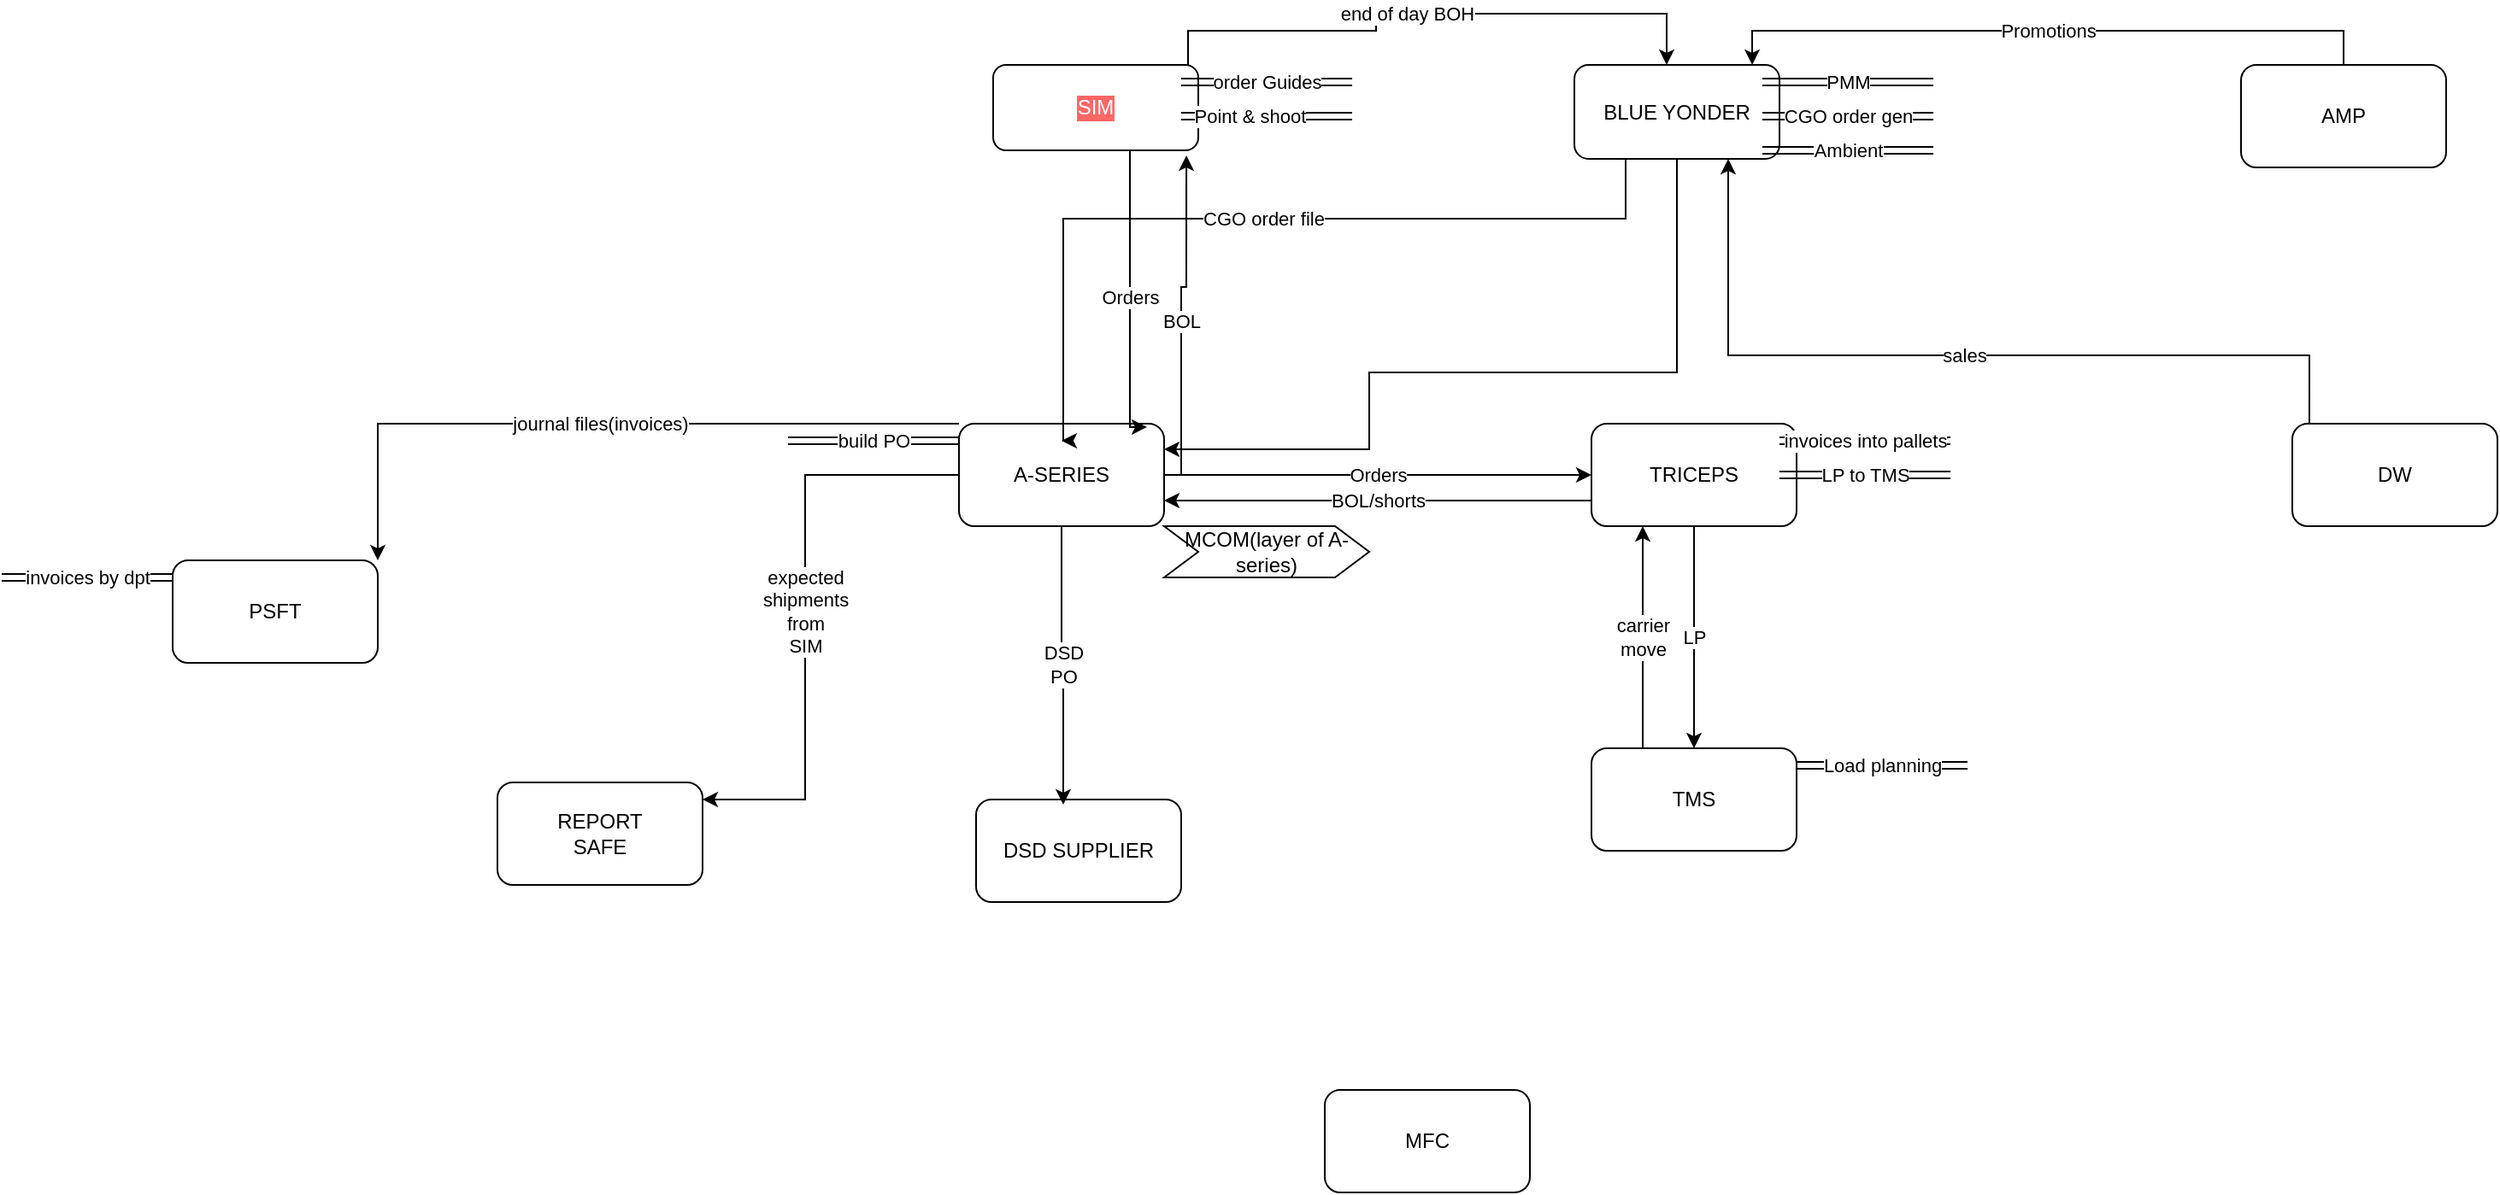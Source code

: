 <mxfile version="22.1.11" type="github">
  <diagram id="C5RBs43oDa-KdzZeNtuy" name="Page-1">
    <mxGraphModel dx="2251" dy="755" grid="1" gridSize="10" guides="1" tooltips="1" connect="1" arrows="1" fold="1" page="1" pageScale="1" pageWidth="827" pageHeight="1169" math="0" shadow="0">
      <root>
        <mxCell id="WIyWlLk6GJQsqaUBKTNV-0" />
        <mxCell id="WIyWlLk6GJQsqaUBKTNV-1" parent="WIyWlLk6GJQsqaUBKTNV-0" />
        <mxCell id="YXk10PL0izrGJNG5iwNp-13" value="end of day BOH" style="edgeStyle=orthogonalEdgeStyle;rounded=0;orthogonalLoop=1;jettySize=auto;html=1;" edge="1" parent="WIyWlLk6GJQsqaUBKTNV-1">
          <mxGeometry relative="1" as="geometry">
            <mxPoint x="274" y="95" as="sourcePoint" />
            <mxPoint x="554" y="70" as="targetPoint" />
            <Array as="points">
              <mxPoint x="274" y="50" />
              <mxPoint x="384" y="50" />
              <mxPoint x="384" y="40" />
              <mxPoint x="554" y="40" />
            </Array>
          </mxGeometry>
        </mxCell>
        <mxCell id="YXk10PL0izrGJNG5iwNp-1" value="SIM" style="rounded=1;whiteSpace=wrap;html=1;labelBackgroundColor=#FF6666;fontColor=#FFFFFF;" vertex="1" parent="WIyWlLk6GJQsqaUBKTNV-1">
          <mxGeometry x="160" y="70" width="120" height="50" as="geometry" />
        </mxCell>
        <mxCell id="YXk10PL0izrGJNG5iwNp-6" value="order Guides" style="shape=link;html=1;rounded=0;" edge="1" parent="WIyWlLk6GJQsqaUBKTNV-1">
          <mxGeometry width="100" relative="1" as="geometry">
            <mxPoint x="270" y="80" as="sourcePoint" />
            <mxPoint x="370" y="80" as="targetPoint" />
          </mxGeometry>
        </mxCell>
        <mxCell id="YXk10PL0izrGJNG5iwNp-7" value="Point &amp;amp; shoot" style="shape=link;html=1;rounded=0;" edge="1" parent="WIyWlLk6GJQsqaUBKTNV-1">
          <mxGeometry x="-0.2" width="100" relative="1" as="geometry">
            <mxPoint x="270" y="100" as="sourcePoint" />
            <mxPoint x="370" y="100" as="targetPoint" />
            <Array as="points">
              <mxPoint x="330" y="100" />
            </Array>
            <mxPoint as="offset" />
          </mxGeometry>
        </mxCell>
        <mxCell id="YXk10PL0izrGJNG5iwNp-21" value="Orders" style="edgeStyle=orthogonalEdgeStyle;rounded=0;orthogonalLoop=1;jettySize=auto;html=1;entryX=0;entryY=0.5;entryDx=0;entryDy=0;" edge="1" parent="WIyWlLk6GJQsqaUBKTNV-1" source="YXk10PL0izrGJNG5iwNp-8" target="YXk10PL0izrGJNG5iwNp-17">
          <mxGeometry relative="1" as="geometry" />
        </mxCell>
        <mxCell id="YXk10PL0izrGJNG5iwNp-34" value="&lt;div&gt;expected &lt;br&gt;&lt;/div&gt;&lt;div&gt;shipments&lt;/div&gt;&lt;div&gt;from&lt;/div&gt;&lt;div&gt;SIM&lt;br&gt;&lt;/div&gt;" style="edgeStyle=orthogonalEdgeStyle;rounded=0;orthogonalLoop=1;jettySize=auto;html=1;" edge="1" parent="WIyWlLk6GJQsqaUBKTNV-1" source="YXk10PL0izrGJNG5iwNp-8" target="YXk10PL0izrGJNG5iwNp-33">
          <mxGeometry relative="1" as="geometry">
            <Array as="points">
              <mxPoint x="50" y="310" />
              <mxPoint x="50" y="500" />
            </Array>
          </mxGeometry>
        </mxCell>
        <mxCell id="YXk10PL0izrGJNG5iwNp-36" value="journal files(invoices)" style="edgeStyle=orthogonalEdgeStyle;rounded=0;orthogonalLoop=1;jettySize=auto;html=1;entryX=1;entryY=0;entryDx=0;entryDy=0;" edge="1" parent="WIyWlLk6GJQsqaUBKTNV-1" source="YXk10PL0izrGJNG5iwNp-8" target="YXk10PL0izrGJNG5iwNp-35">
          <mxGeometry relative="1" as="geometry">
            <Array as="points">
              <mxPoint x="-200" y="280" />
            </Array>
          </mxGeometry>
        </mxCell>
        <mxCell id="YXk10PL0izrGJNG5iwNp-8" value="A-SERIES" style="rounded=1;whiteSpace=wrap;html=1;" vertex="1" parent="WIyWlLk6GJQsqaUBKTNV-1">
          <mxGeometry x="140" y="280" width="120" height="60" as="geometry" />
        </mxCell>
        <mxCell id="YXk10PL0izrGJNG5iwNp-45" style="edgeStyle=orthogonalEdgeStyle;rounded=0;orthogonalLoop=1;jettySize=auto;html=1;entryX=1;entryY=0.25;entryDx=0;entryDy=0;" edge="1" parent="WIyWlLk6GJQsqaUBKTNV-1" source="YXk10PL0izrGJNG5iwNp-9" target="YXk10PL0izrGJNG5iwNp-8">
          <mxGeometry relative="1" as="geometry">
            <Array as="points">
              <mxPoint x="560" y="250" />
              <mxPoint x="380" y="250" />
              <mxPoint x="380" y="295" />
            </Array>
          </mxGeometry>
        </mxCell>
        <mxCell id="YXk10PL0izrGJNG5iwNp-46" value="CGO order file" style="edgeStyle=orthogonalEdgeStyle;rounded=0;orthogonalLoop=1;jettySize=auto;html=1;" edge="1" parent="WIyWlLk6GJQsqaUBKTNV-1" source="YXk10PL0izrGJNG5iwNp-9">
          <mxGeometry relative="1" as="geometry">
            <mxPoint x="500" y="130" as="sourcePoint" />
            <mxPoint x="200" y="290" as="targetPoint" />
            <Array as="points">
              <mxPoint x="530" y="160" />
              <mxPoint x="201" y="160" />
            </Array>
          </mxGeometry>
        </mxCell>
        <mxCell id="YXk10PL0izrGJNG5iwNp-9" value="BLUE YONDER" style="rounded=1;whiteSpace=wrap;html=1;" vertex="1" parent="WIyWlLk6GJQsqaUBKTNV-1">
          <mxGeometry x="500" y="70" width="120" height="55" as="geometry" />
        </mxCell>
        <mxCell id="YXk10PL0izrGJNG5iwNp-11" value="PMM" style="shape=link;html=1;rounded=0;" edge="1" parent="WIyWlLk6GJQsqaUBKTNV-1">
          <mxGeometry width="100" relative="1" as="geometry">
            <mxPoint x="610" y="80" as="sourcePoint" />
            <mxPoint x="710" y="80" as="targetPoint" />
          </mxGeometry>
        </mxCell>
        <mxCell id="YXk10PL0izrGJNG5iwNp-12" value="CGO order gen" style="shape=link;html=1;rounded=0;" edge="1" parent="WIyWlLk6GJQsqaUBKTNV-1">
          <mxGeometry width="100" relative="1" as="geometry">
            <mxPoint x="610" y="100" as="sourcePoint" />
            <mxPoint x="710" y="100" as="targetPoint" />
          </mxGeometry>
        </mxCell>
        <mxCell id="YXk10PL0izrGJNG5iwNp-14" value="Ambient" style="shape=link;html=1;rounded=0;" edge="1" parent="WIyWlLk6GJQsqaUBKTNV-1">
          <mxGeometry width="100" relative="1" as="geometry">
            <mxPoint x="610" y="120" as="sourcePoint" />
            <mxPoint x="710" y="120" as="targetPoint" />
          </mxGeometry>
        </mxCell>
        <mxCell id="YXk10PL0izrGJNG5iwNp-15" value="BOL" style="edgeStyle=orthogonalEdgeStyle;rounded=0;orthogonalLoop=1;jettySize=auto;html=1;entryX=0.942;entryY=1.06;entryDx=0;entryDy=0;entryPerimeter=0;" edge="1" parent="WIyWlLk6GJQsqaUBKTNV-1" source="YXk10PL0izrGJNG5iwNp-8" target="YXk10PL0izrGJNG5iwNp-1">
          <mxGeometry relative="1" as="geometry">
            <Array as="points">
              <mxPoint x="270" y="310" />
              <mxPoint x="270" y="200" />
              <mxPoint x="273" y="200" />
            </Array>
          </mxGeometry>
        </mxCell>
        <mxCell id="YXk10PL0izrGJNG5iwNp-16" value="Orders" style="edgeStyle=orthogonalEdgeStyle;rounded=0;orthogonalLoop=1;jettySize=auto;html=1;entryX=0.917;entryY=0.033;entryDx=0;entryDy=0;entryPerimeter=0;" edge="1" parent="WIyWlLk6GJQsqaUBKTNV-1" source="YXk10PL0izrGJNG5iwNp-1" target="YXk10PL0izrGJNG5iwNp-8">
          <mxGeometry relative="1" as="geometry">
            <Array as="points">
              <mxPoint x="240" y="282" />
            </Array>
          </mxGeometry>
        </mxCell>
        <mxCell id="YXk10PL0izrGJNG5iwNp-22" value="BOL/shorts" style="edgeStyle=orthogonalEdgeStyle;rounded=0;orthogonalLoop=1;jettySize=auto;html=1;entryX=1;entryY=0.75;entryDx=0;entryDy=0;" edge="1" parent="WIyWlLk6GJQsqaUBKTNV-1" source="YXk10PL0izrGJNG5iwNp-17" target="YXk10PL0izrGJNG5iwNp-8">
          <mxGeometry relative="1" as="geometry">
            <Array as="points">
              <mxPoint x="450" y="325" />
              <mxPoint x="450" y="325" />
            </Array>
          </mxGeometry>
        </mxCell>
        <mxCell id="YXk10PL0izrGJNG5iwNp-26" value="LP" style="edgeStyle=orthogonalEdgeStyle;rounded=0;orthogonalLoop=1;jettySize=auto;html=1;" edge="1" parent="WIyWlLk6GJQsqaUBKTNV-1" source="YXk10PL0izrGJNG5iwNp-17" target="YXk10PL0izrGJNG5iwNp-25">
          <mxGeometry relative="1" as="geometry" />
        </mxCell>
        <mxCell id="YXk10PL0izrGJNG5iwNp-17" value="TRICEPS" style="rounded=1;whiteSpace=wrap;html=1;" vertex="1" parent="WIyWlLk6GJQsqaUBKTNV-1">
          <mxGeometry x="510" y="280" width="120" height="60" as="geometry" />
        </mxCell>
        <mxCell id="YXk10PL0izrGJNG5iwNp-18" value="MCOM(layer of A-series) " style="shape=step;perimeter=stepPerimeter;whiteSpace=wrap;html=1;fixedSize=1;" vertex="1" parent="WIyWlLk6GJQsqaUBKTNV-1">
          <mxGeometry x="260" y="340" width="120" height="30" as="geometry" />
        </mxCell>
        <mxCell id="YXk10PL0izrGJNG5iwNp-24" value="invoices into pallets" style="shape=link;html=1;rounded=0;" edge="1" parent="WIyWlLk6GJQsqaUBKTNV-1">
          <mxGeometry width="100" relative="1" as="geometry">
            <mxPoint x="620" y="290" as="sourcePoint" />
            <mxPoint x="720" y="290" as="targetPoint" />
          </mxGeometry>
        </mxCell>
        <mxCell id="YXk10PL0izrGJNG5iwNp-29" value="&lt;div&gt;carrier&lt;/div&gt;&lt;div&gt;move&lt;br&gt;&lt;/div&gt;" style="edgeStyle=orthogonalEdgeStyle;rounded=0;orthogonalLoop=1;jettySize=auto;html=1;entryX=0.25;entryY=1;entryDx=0;entryDy=0;" edge="1" parent="WIyWlLk6GJQsqaUBKTNV-1" source="YXk10PL0izrGJNG5iwNp-25" target="YXk10PL0izrGJNG5iwNp-17">
          <mxGeometry relative="1" as="geometry">
            <Array as="points">
              <mxPoint x="540" y="440" />
              <mxPoint x="540" y="440" />
            </Array>
          </mxGeometry>
        </mxCell>
        <mxCell id="YXk10PL0izrGJNG5iwNp-25" value="TMS" style="rounded=1;whiteSpace=wrap;html=1;" vertex="1" parent="WIyWlLk6GJQsqaUBKTNV-1">
          <mxGeometry x="510" y="470" width="120" height="60" as="geometry" />
        </mxCell>
        <mxCell id="YXk10PL0izrGJNG5iwNp-27" value="LP to TMS" style="shape=link;html=1;rounded=0;" edge="1" parent="WIyWlLk6GJQsqaUBKTNV-1">
          <mxGeometry width="100" relative="1" as="geometry">
            <mxPoint x="620" y="310" as="sourcePoint" />
            <mxPoint x="720" y="310" as="targetPoint" />
          </mxGeometry>
        </mxCell>
        <mxCell id="YXk10PL0izrGJNG5iwNp-28" value="Load planning" style="shape=link;html=1;rounded=0;" edge="1" parent="WIyWlLk6GJQsqaUBKTNV-1">
          <mxGeometry width="100" relative="1" as="geometry">
            <mxPoint x="630" y="480" as="sourcePoint" />
            <mxPoint x="730" y="480" as="targetPoint" />
          </mxGeometry>
        </mxCell>
        <mxCell id="YXk10PL0izrGJNG5iwNp-30" value="DSD SUPPLIER" style="rounded=1;whiteSpace=wrap;html=1;" vertex="1" parent="WIyWlLk6GJQsqaUBKTNV-1">
          <mxGeometry x="150" y="500" width="120" height="60" as="geometry" />
        </mxCell>
        <mxCell id="YXk10PL0izrGJNG5iwNp-31" value="&lt;div&gt;DSD&lt;/div&gt;&lt;div&gt;PO&lt;br&gt;&lt;/div&gt;" style="edgeStyle=orthogonalEdgeStyle;rounded=0;orthogonalLoop=1;jettySize=auto;html=1;entryX=0.425;entryY=0.05;entryDx=0;entryDy=0;entryPerimeter=0;" edge="1" parent="WIyWlLk6GJQsqaUBKTNV-1" source="YXk10PL0izrGJNG5iwNp-8" target="YXk10PL0izrGJNG5iwNp-30">
          <mxGeometry relative="1" as="geometry" />
        </mxCell>
        <mxCell id="YXk10PL0izrGJNG5iwNp-32" value="build PO" style="shape=link;html=1;rounded=0;" edge="1" parent="WIyWlLk6GJQsqaUBKTNV-1">
          <mxGeometry width="100" relative="1" as="geometry">
            <mxPoint x="40" y="290" as="sourcePoint" />
            <mxPoint x="140" y="290" as="targetPoint" />
          </mxGeometry>
        </mxCell>
        <mxCell id="YXk10PL0izrGJNG5iwNp-33" value="&lt;div&gt;REPORT&lt;/div&gt;&lt;div&gt;SAFE&lt;br&gt;&lt;/div&gt;" style="rounded=1;whiteSpace=wrap;html=1;" vertex="1" parent="WIyWlLk6GJQsqaUBKTNV-1">
          <mxGeometry x="-130" y="490" width="120" height="60" as="geometry" />
        </mxCell>
        <mxCell id="YXk10PL0izrGJNG5iwNp-35" value="PSFT" style="rounded=1;whiteSpace=wrap;html=1;" vertex="1" parent="WIyWlLk6GJQsqaUBKTNV-1">
          <mxGeometry x="-320" y="360" width="120" height="60" as="geometry" />
        </mxCell>
        <mxCell id="YXk10PL0izrGJNG5iwNp-37" value="invoices by dpt" style="shape=link;html=1;rounded=0;" edge="1" parent="WIyWlLk6GJQsqaUBKTNV-1">
          <mxGeometry width="100" relative="1" as="geometry">
            <mxPoint x="-420" y="370" as="sourcePoint" />
            <mxPoint x="-320" y="370" as="targetPoint" />
          </mxGeometry>
        </mxCell>
        <mxCell id="YXk10PL0izrGJNG5iwNp-39" value="AMP" style="rounded=1;whiteSpace=wrap;html=1;" vertex="1" parent="WIyWlLk6GJQsqaUBKTNV-1">
          <mxGeometry x="890" y="70" width="120" height="60" as="geometry" />
        </mxCell>
        <mxCell id="YXk10PL0izrGJNG5iwNp-40" value="Promotions" style="edgeStyle=orthogonalEdgeStyle;rounded=0;orthogonalLoop=1;jettySize=auto;html=1;entryX=0.867;entryY=0;entryDx=0;entryDy=0;entryPerimeter=0;" edge="1" parent="WIyWlLk6GJQsqaUBKTNV-1" source="YXk10PL0izrGJNG5iwNp-39" target="YXk10PL0izrGJNG5iwNp-9">
          <mxGeometry relative="1" as="geometry">
            <Array as="points">
              <mxPoint x="950" y="50" />
              <mxPoint x="604" y="50" />
            </Array>
          </mxGeometry>
        </mxCell>
        <mxCell id="YXk10PL0izrGJNG5iwNp-42" value="sales" style="edgeStyle=orthogonalEdgeStyle;rounded=0;orthogonalLoop=1;jettySize=auto;html=1;entryX=0.75;entryY=1;entryDx=0;entryDy=0;exitX=0.083;exitY=0.167;exitDx=0;exitDy=0;exitPerimeter=0;" edge="1" parent="WIyWlLk6GJQsqaUBKTNV-1" source="YXk10PL0izrGJNG5iwNp-41" target="YXk10PL0izrGJNG5iwNp-9">
          <mxGeometry relative="1" as="geometry">
            <Array as="points">
              <mxPoint x="930" y="240" />
              <mxPoint x="590" y="240" />
            </Array>
          </mxGeometry>
        </mxCell>
        <mxCell id="YXk10PL0izrGJNG5iwNp-41" value="DW" style="rounded=1;whiteSpace=wrap;html=1;" vertex="1" parent="WIyWlLk6GJQsqaUBKTNV-1">
          <mxGeometry x="920" y="280" width="120" height="60" as="geometry" />
        </mxCell>
        <mxCell id="YXk10PL0izrGJNG5iwNp-47" value="MFC" style="rounded=1;whiteSpace=wrap;html=1;" vertex="1" parent="WIyWlLk6GJQsqaUBKTNV-1">
          <mxGeometry x="354" y="670" width="120" height="60" as="geometry" />
        </mxCell>
      </root>
    </mxGraphModel>
  </diagram>
</mxfile>
